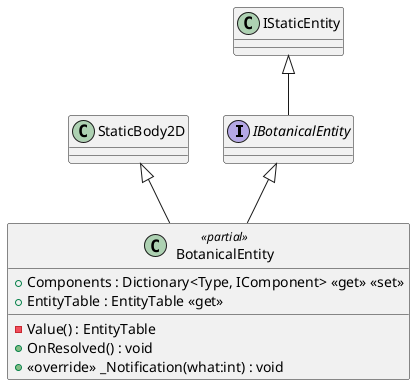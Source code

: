 @startuml
interface IBotanicalEntity {
}
class BotanicalEntity <<partial>> {
    + Components : Dictionary<Type, IComponent> <<get>> <<set>>
    - Value() : EntityTable
    + EntityTable : EntityTable <<get>>
    + OnResolved() : void
    + <<override>> _Notification(what:int) : void
}
IStaticEntity <|-- IBotanicalEntity
StaticBody2D <|-- BotanicalEntity
IBotanicalEntity <|-- BotanicalEntity
@enduml
